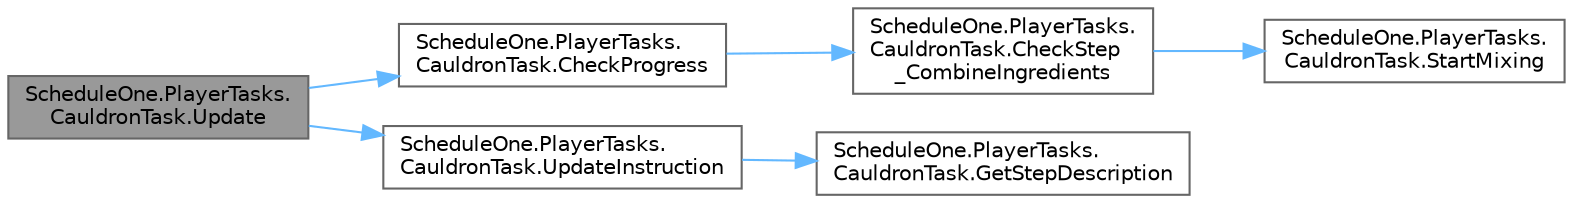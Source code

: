 digraph "ScheduleOne.PlayerTasks.CauldronTask.Update"
{
 // LATEX_PDF_SIZE
  bgcolor="transparent";
  edge [fontname=Helvetica,fontsize=10,labelfontname=Helvetica,labelfontsize=10];
  node [fontname=Helvetica,fontsize=10,shape=box,height=0.2,width=0.4];
  rankdir="LR";
  Node1 [id="Node000001",label="ScheduleOne.PlayerTasks.\lCauldronTask.Update",height=0.2,width=0.4,color="gray40", fillcolor="grey60", style="filled", fontcolor="black",tooltip=" "];
  Node1 -> Node2 [id="edge1_Node000001_Node000002",color="steelblue1",style="solid",tooltip=" "];
  Node2 [id="Node000002",label="ScheduleOne.PlayerTasks.\lCauldronTask.CheckProgress",height=0.2,width=0.4,color="grey40", fillcolor="white", style="filled",URL="$class_schedule_one_1_1_player_tasks_1_1_cauldron_task.html#a0e1e50a370b73dd8c237dd948a9293f5",tooltip=" "];
  Node2 -> Node3 [id="edge2_Node000002_Node000003",color="steelblue1",style="solid",tooltip=" "];
  Node3 [id="Node000003",label="ScheduleOne.PlayerTasks.\lCauldronTask.CheckStep\l_CombineIngredients",height=0.2,width=0.4,color="grey40", fillcolor="white", style="filled",URL="$class_schedule_one_1_1_player_tasks_1_1_cauldron_task.html#acd11f198f3ba64afb84cb29bc9e7445f",tooltip=" "];
  Node3 -> Node4 [id="edge3_Node000003_Node000004",color="steelblue1",style="solid",tooltip=" "];
  Node4 [id="Node000004",label="ScheduleOne.PlayerTasks.\lCauldronTask.StartMixing",height=0.2,width=0.4,color="grey40", fillcolor="white", style="filled",URL="$class_schedule_one_1_1_player_tasks_1_1_cauldron_task.html#a999a58a96a5abe0755a79c85d05c1540",tooltip=" "];
  Node1 -> Node5 [id="edge4_Node000001_Node000005",color="steelblue1",style="solid",tooltip=" "];
  Node5 [id="Node000005",label="ScheduleOne.PlayerTasks.\lCauldronTask.UpdateInstruction",height=0.2,width=0.4,color="grey40", fillcolor="white", style="filled",URL="$class_schedule_one_1_1_player_tasks_1_1_cauldron_task.html#ab84bfd6428977f781a420397ff0de514",tooltip=" "];
  Node5 -> Node6 [id="edge5_Node000005_Node000006",color="steelblue1",style="solid",tooltip=" "];
  Node6 [id="Node000006",label="ScheduleOne.PlayerTasks.\lCauldronTask.GetStepDescription",height=0.2,width=0.4,color="grey40", fillcolor="white", style="filled",URL="$class_schedule_one_1_1_player_tasks_1_1_cauldron_task.html#a1f054965d05abd006eb8d8386e7659e6",tooltip=" "];
}
